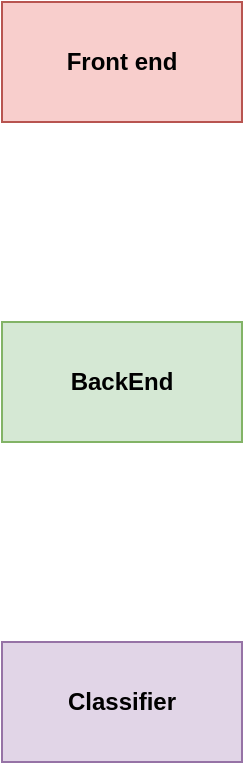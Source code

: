 <mxfile version="13.0.3" type="device"><diagram id="sTfgdYcKIjikQWI4FFkS" name="Page-1"><mxGraphModel dx="1106" dy="766" grid="1" gridSize="10" guides="1" tooltips="1" connect="1" arrows="1" fold="1" page="1" pageScale="1" pageWidth="827" pageHeight="1169" math="0" shadow="0"><root><mxCell id="0"/><mxCell id="1" parent="0"/><mxCell id="GNyZYvzHJ7LAl72O8Nhh-1" value="&lt;b&gt;Front end&lt;/b&gt;" style="rounded=0;whiteSpace=wrap;html=1;fillColor=#f8cecc;strokeColor=#b85450;" vertex="1" parent="1"><mxGeometry x="250" y="120" width="120" height="60" as="geometry"/></mxCell><mxCell id="GNyZYvzHJ7LAl72O8Nhh-2" value="&lt;b&gt;BackEnd&lt;/b&gt;" style="rounded=0;whiteSpace=wrap;html=1;fillColor=#d5e8d4;strokeColor=#82b366;" vertex="1" parent="1"><mxGeometry x="250" y="280" width="120" height="60" as="geometry"/></mxCell><mxCell id="GNyZYvzHJ7LAl72O8Nhh-3" value="&lt;b&gt;Classifier&lt;/b&gt;" style="rounded=0;whiteSpace=wrap;html=1;fillColor=#e1d5e7;strokeColor=#9673a6;" vertex="1" parent="1"><mxGeometry x="250" y="440" width="120" height="60" as="geometry"/></mxCell></root></mxGraphModel></diagram></mxfile>